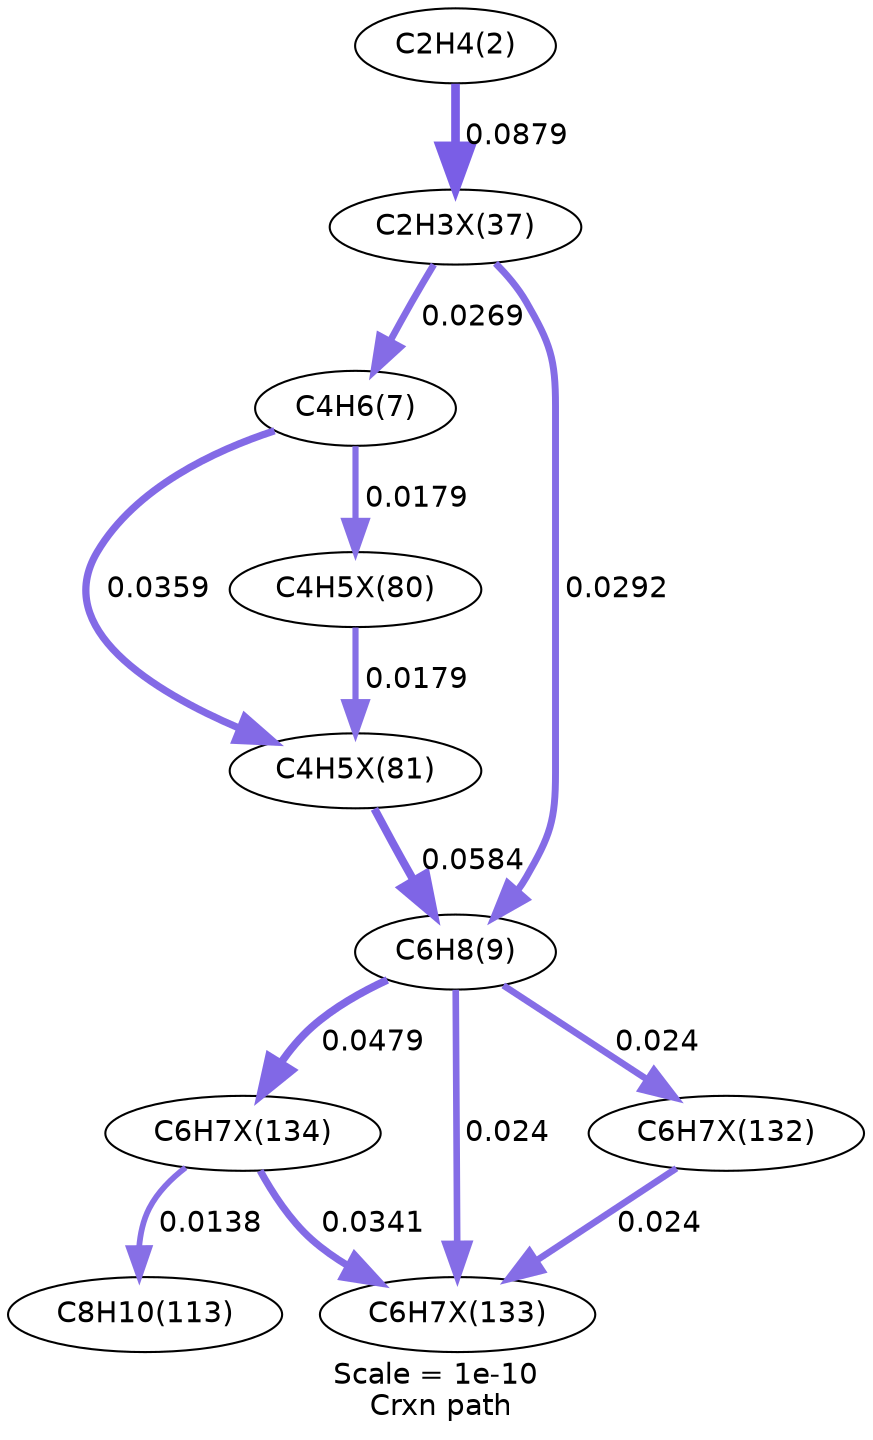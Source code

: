digraph reaction_paths {
center=1;
s5 -> s32[fontname="Helvetica", style="setlinewidth(4.16)", arrowsize=2.08, color="0.7, 0.588, 0.9"
, label=" 0.0879"];
s32 -> s8[fontname="Helvetica", style="setlinewidth(3.27)", arrowsize=1.63, color="0.7, 0.527, 0.9"
, label=" 0.0269"];
s32 -> s9[fontname="Helvetica", style="setlinewidth(3.33)", arrowsize=1.67, color="0.7, 0.529, 0.9"
, label=" 0.0292"];
s8 -> s36[fontname="Helvetica", style="setlinewidth(3.49)", arrowsize=1.74, color="0.7, 0.536, 0.9"
, label=" 0.0359"];
s8 -> s35[fontname="Helvetica", style="setlinewidth(2.96)", arrowsize=1.48, color="0.7, 0.518, 0.9"
, label=" 0.0179"];
s36 -> s9[fontname="Helvetica", style="setlinewidth(3.86)", arrowsize=1.93, color="0.7, 0.558, 0.9"
, label=" 0.0584"];
s35 -> s36[fontname="Helvetica", style="setlinewidth(2.96)", arrowsize=1.48, color="0.7, 0.518, 0.9"
, label=" 0.0179"];
s9 -> s39[fontname="Helvetica", style="setlinewidth(3.71)", arrowsize=1.85, color="0.7, 0.548, 0.9"
, label=" 0.0479"];
s9 -> s38[fontname="Helvetica", style="setlinewidth(3.18)", arrowsize=1.59, color="0.7, 0.524, 0.9"
, label=" 0.024"];
s9 -> s37[fontname="Helvetica", style="setlinewidth(3.18)", arrowsize=1.59, color="0.7, 0.524, 0.9"
, label=" 0.024"];
s39 -> s10[fontname="Helvetica", style="setlinewidth(2.77)", arrowsize=1.38, color="0.7, 0.514, 0.9"
, label=" 0.0138"];
s39 -> s38[fontname="Helvetica", style="setlinewidth(3.45)", arrowsize=1.72, color="0.7, 0.534, 0.9"
, label=" 0.0341"];
s37 -> s38[fontname="Helvetica", style="setlinewidth(3.18)", arrowsize=1.59, color="0.7, 0.524, 0.9"
, label=" 0.024"];
s5 [ fontname="Helvetica", label="C2H4(2)"];
s8 [ fontname="Helvetica", label="C4H6(7)"];
s9 [ fontname="Helvetica", label="C6H8(9)"];
s10 [ fontname="Helvetica", label="C8H10(113)"];
s32 [ fontname="Helvetica", label="C2H3X(37)"];
s35 [ fontname="Helvetica", label="C4H5X(80)"];
s36 [ fontname="Helvetica", label="C4H5X(81)"];
s37 [ fontname="Helvetica", label="C6H7X(132)"];
s38 [ fontname="Helvetica", label="C6H7X(133)"];
s39 [ fontname="Helvetica", label="C6H7X(134)"];
 label = "Scale = 1e-10\l Crxn path";
 fontname = "Helvetica";
}
